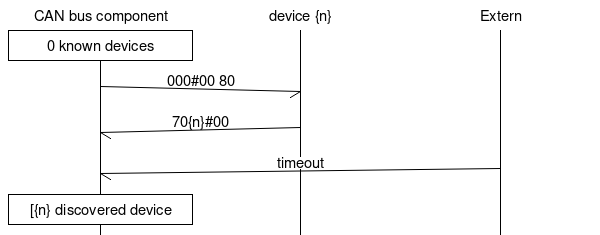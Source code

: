 msc {
    arcgradient = 5;

    a [label = "CAN bus component"], b [label = "device {n}"], e [label = "Extern"];
    
    # send broadcast message reset all nodes to get first boot-up message
    a box a [label = "0 known devices"];
    a -> b [label = "000#00 80"];

    a <- b [label = "70{n}#00"];
    //a -> a [label = "add device 2 to list"];
    e -> a [label = "timeout"];
    a box a [label = "[{n} discovered device"];
}
